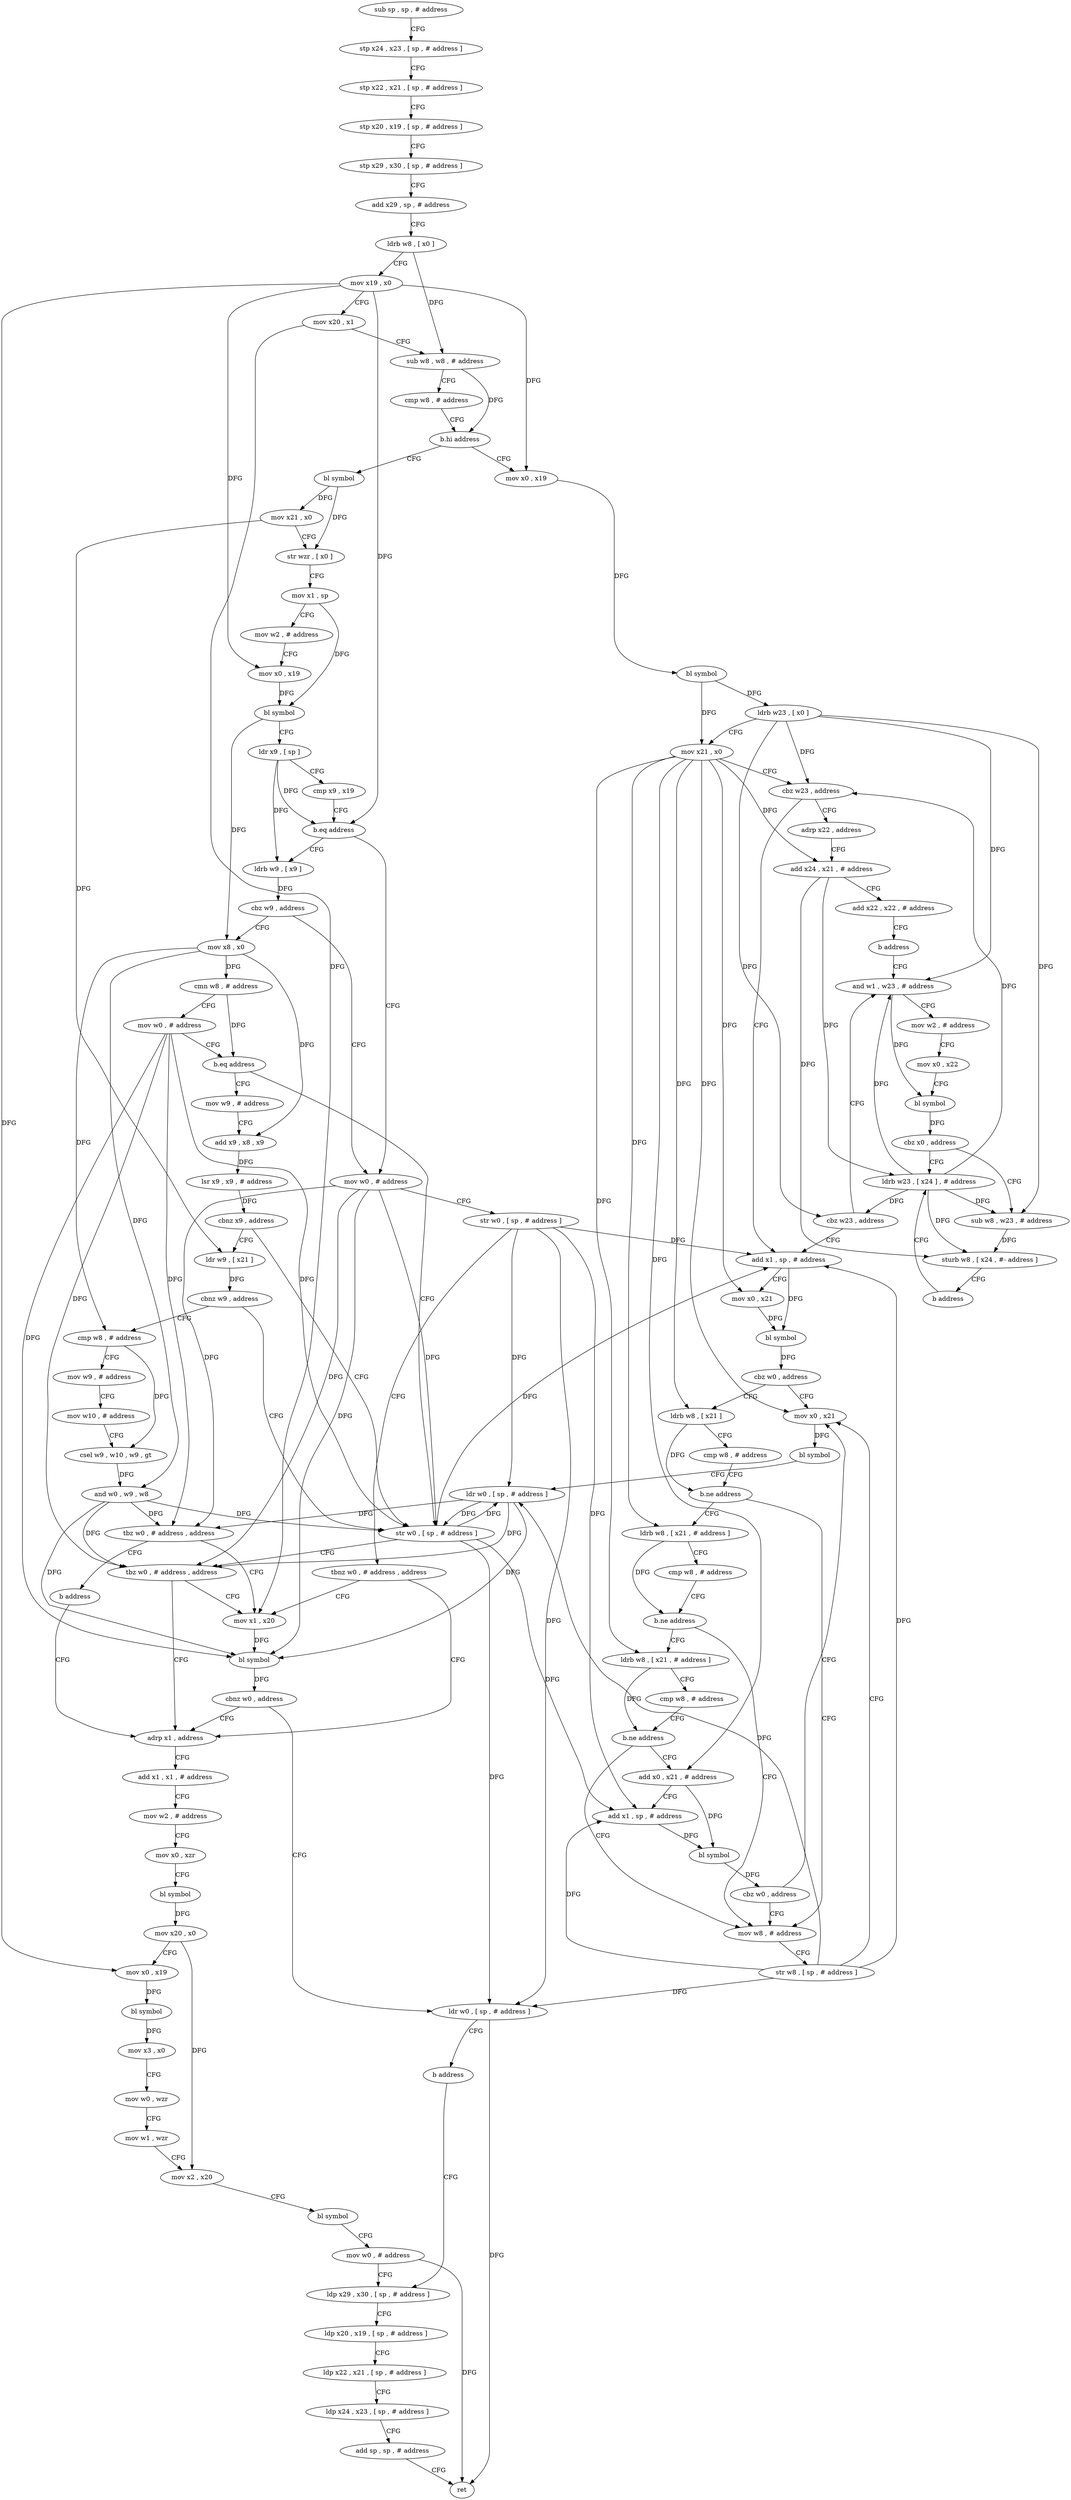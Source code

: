 digraph "func" {
"4202360" [label = "sub sp , sp , # address" ]
"4202364" [label = "stp x24 , x23 , [ sp , # address ]" ]
"4202368" [label = "stp x22 , x21 , [ sp , # address ]" ]
"4202372" [label = "stp x20 , x19 , [ sp , # address ]" ]
"4202376" [label = "stp x29 , x30 , [ sp , # address ]" ]
"4202380" [label = "add x29 , sp , # address" ]
"4202384" [label = "ldrb w8 , [ x0 ]" ]
"4202388" [label = "mov x19 , x0" ]
"4202392" [label = "mov x20 , x1" ]
"4202396" [label = "sub w8 , w8 , # address" ]
"4202400" [label = "cmp w8 , # address" ]
"4202404" [label = "b.hi address" ]
"4202488" [label = "mov x0 , x19" ]
"4202408" [label = "bl symbol" ]
"4202492" [label = "bl symbol" ]
"4202496" [label = "ldrb w23 , [ x0 ]" ]
"4202500" [label = "mov x21 , x0" ]
"4202504" [label = "cbz w23 , address" ]
"4202564" [label = "add x1 , sp , # address" ]
"4202508" [label = "adrp x22 , address" ]
"4202412" [label = "mov x21 , x0" ]
"4202416" [label = "str wzr , [ x0 ]" ]
"4202420" [label = "mov x1 , sp" ]
"4202424" [label = "mov w2 , # address" ]
"4202428" [label = "mov x0 , x19" ]
"4202432" [label = "bl symbol" ]
"4202436" [label = "ldr x9 , [ sp ]" ]
"4202440" [label = "cmp x9 , x19" ]
"4202444" [label = "b.eq address" ]
"4202456" [label = "mov w0 , # address" ]
"4202448" [label = "ldrb w9 , [ x9 ]" ]
"4202568" [label = "mov x0 , x21" ]
"4202572" [label = "bl symbol" ]
"4202576" [label = "cbz w0 , address" ]
"4202640" [label = "mov x0 , x21" ]
"4202580" [label = "ldrb w8 , [ x21 ]" ]
"4202512" [label = "add x24 , x21 , # address" ]
"4202516" [label = "add x22 , x22 , # address" ]
"4202520" [label = "b address" ]
"4202532" [label = "and w1 , w23 , # address" ]
"4202460" [label = "str w0 , [ sp , # address ]" ]
"4202464" [label = "tbnz w0 , # address , address" ]
"4202728" [label = "adrp x1 , address" ]
"4202468" [label = "mov x1 , x20" ]
"4202452" [label = "cbz w9 , address" ]
"4202660" [label = "mov x8 , x0" ]
"4202644" [label = "bl symbol" ]
"4202648" [label = "ldr w0 , [ sp , # address ]" ]
"4202652" [label = "tbz w0 , # address , address" ]
"4202656" [label = "b address" ]
"4202584" [label = "cmp w8 , # address" ]
"4202588" [label = "b.ne address" ]
"4202632" [label = "mov w8 , # address" ]
"4202592" [label = "ldrb w8 , [ x21 , # address ]" ]
"4202536" [label = "mov w2 , # address" ]
"4202540" [label = "mov x0 , x22" ]
"4202544" [label = "bl symbol" ]
"4202548" [label = "cbz x0 , address" ]
"4202524" [label = "ldrb w23 , [ x24 ] , # address" ]
"4202552" [label = "sub w8 , w23 , # address" ]
"4202732" [label = "add x1 , x1 , # address" ]
"4202736" [label = "mov w2 , # address" ]
"4202740" [label = "mov x0 , xzr" ]
"4202744" [label = "bl symbol" ]
"4202748" [label = "mov x20 , x0" ]
"4202752" [label = "mov x0 , x19" ]
"4202756" [label = "bl symbol" ]
"4202760" [label = "mov x3 , x0" ]
"4202764" [label = "mov w0 , wzr" ]
"4202768" [label = "mov w1 , wzr" ]
"4202772" [label = "mov x2 , x20" ]
"4202776" [label = "bl symbol" ]
"4202780" [label = "mov w0 , # address" ]
"4202784" [label = "ldp x29 , x30 , [ sp , # address ]" ]
"4202472" [label = "bl symbol" ]
"4202476" [label = "cbnz w0 , address" ]
"4202480" [label = "ldr w0 , [ sp , # address ]" ]
"4202664" [label = "cmn w8 , # address" ]
"4202668" [label = "mov w0 , # address" ]
"4202672" [label = "b.eq address" ]
"4202720" [label = "str w0 , [ sp , # address ]" ]
"4202676" [label = "mov w9 , # address" ]
"4202636" [label = "str w8 , [ sp , # address ]" ]
"4202596" [label = "cmp w8 , # address" ]
"4202600" [label = "b.ne address" ]
"4202604" [label = "ldrb w8 , [ x21 , # address ]" ]
"4202528" [label = "cbz w23 , address" ]
"4202556" [label = "sturb w8 , [ x24 , #- address ]" ]
"4202560" [label = "b address" ]
"4202484" [label = "b address" ]
"4202724" [label = "tbz w0 , # address , address" ]
"4202680" [label = "add x9 , x8 , x9" ]
"4202684" [label = "lsr x9 , x9 , # address" ]
"4202688" [label = "cbnz x9 , address" ]
"4202692" [label = "ldr w9 , [ x21 ]" ]
"4202608" [label = "cmp w8 , # address" ]
"4202612" [label = "b.ne address" ]
"4202616" [label = "add x0 , x21 , # address" ]
"4202788" [label = "ldp x20 , x19 , [ sp , # address ]" ]
"4202792" [label = "ldp x22 , x21 , [ sp , # address ]" ]
"4202796" [label = "ldp x24 , x23 , [ sp , # address ]" ]
"4202800" [label = "add sp , sp , # address" ]
"4202804" [label = "ret" ]
"4202696" [label = "cbnz w9 , address" ]
"4202700" [label = "cmp w8 , # address" ]
"4202620" [label = "add x1 , sp , # address" ]
"4202624" [label = "bl symbol" ]
"4202628" [label = "cbz w0 , address" ]
"4202704" [label = "mov w9 , # address" ]
"4202708" [label = "mov w10 , # address" ]
"4202712" [label = "csel w9 , w10 , w9 , gt" ]
"4202716" [label = "and w0 , w9 , w8" ]
"4202360" -> "4202364" [ label = "CFG" ]
"4202364" -> "4202368" [ label = "CFG" ]
"4202368" -> "4202372" [ label = "CFG" ]
"4202372" -> "4202376" [ label = "CFG" ]
"4202376" -> "4202380" [ label = "CFG" ]
"4202380" -> "4202384" [ label = "CFG" ]
"4202384" -> "4202388" [ label = "CFG" ]
"4202384" -> "4202396" [ label = "DFG" ]
"4202388" -> "4202392" [ label = "CFG" ]
"4202388" -> "4202488" [ label = "DFG" ]
"4202388" -> "4202428" [ label = "DFG" ]
"4202388" -> "4202444" [ label = "DFG" ]
"4202388" -> "4202752" [ label = "DFG" ]
"4202392" -> "4202396" [ label = "CFG" ]
"4202392" -> "4202468" [ label = "DFG" ]
"4202396" -> "4202400" [ label = "CFG" ]
"4202396" -> "4202404" [ label = "DFG" ]
"4202400" -> "4202404" [ label = "CFG" ]
"4202404" -> "4202488" [ label = "CFG" ]
"4202404" -> "4202408" [ label = "CFG" ]
"4202488" -> "4202492" [ label = "DFG" ]
"4202408" -> "4202412" [ label = "DFG" ]
"4202408" -> "4202416" [ label = "DFG" ]
"4202492" -> "4202496" [ label = "DFG" ]
"4202492" -> "4202500" [ label = "DFG" ]
"4202496" -> "4202500" [ label = "CFG" ]
"4202496" -> "4202504" [ label = "DFG" ]
"4202496" -> "4202532" [ label = "DFG" ]
"4202496" -> "4202528" [ label = "DFG" ]
"4202496" -> "4202552" [ label = "DFG" ]
"4202500" -> "4202504" [ label = "CFG" ]
"4202500" -> "4202568" [ label = "DFG" ]
"4202500" -> "4202512" [ label = "DFG" ]
"4202500" -> "4202640" [ label = "DFG" ]
"4202500" -> "4202580" [ label = "DFG" ]
"4202500" -> "4202592" [ label = "DFG" ]
"4202500" -> "4202604" [ label = "DFG" ]
"4202500" -> "4202616" [ label = "DFG" ]
"4202504" -> "4202564" [ label = "CFG" ]
"4202504" -> "4202508" [ label = "CFG" ]
"4202564" -> "4202568" [ label = "CFG" ]
"4202564" -> "4202572" [ label = "DFG" ]
"4202508" -> "4202512" [ label = "CFG" ]
"4202412" -> "4202416" [ label = "CFG" ]
"4202412" -> "4202692" [ label = "DFG" ]
"4202416" -> "4202420" [ label = "CFG" ]
"4202420" -> "4202424" [ label = "CFG" ]
"4202420" -> "4202432" [ label = "DFG" ]
"4202424" -> "4202428" [ label = "CFG" ]
"4202428" -> "4202432" [ label = "DFG" ]
"4202432" -> "4202436" [ label = "CFG" ]
"4202432" -> "4202660" [ label = "DFG" ]
"4202436" -> "4202440" [ label = "CFG" ]
"4202436" -> "4202444" [ label = "DFG" ]
"4202436" -> "4202448" [ label = "DFG" ]
"4202440" -> "4202444" [ label = "CFG" ]
"4202444" -> "4202456" [ label = "CFG" ]
"4202444" -> "4202448" [ label = "CFG" ]
"4202456" -> "4202460" [ label = "CFG" ]
"4202456" -> "4202652" [ label = "DFG" ]
"4202456" -> "4202472" [ label = "DFG" ]
"4202456" -> "4202720" [ label = "DFG" ]
"4202456" -> "4202724" [ label = "DFG" ]
"4202448" -> "4202452" [ label = "DFG" ]
"4202568" -> "4202572" [ label = "DFG" ]
"4202572" -> "4202576" [ label = "DFG" ]
"4202576" -> "4202640" [ label = "CFG" ]
"4202576" -> "4202580" [ label = "CFG" ]
"4202640" -> "4202644" [ label = "DFG" ]
"4202580" -> "4202584" [ label = "CFG" ]
"4202580" -> "4202588" [ label = "DFG" ]
"4202512" -> "4202516" [ label = "CFG" ]
"4202512" -> "4202524" [ label = "DFG" ]
"4202512" -> "4202556" [ label = "DFG" ]
"4202516" -> "4202520" [ label = "CFG" ]
"4202520" -> "4202532" [ label = "CFG" ]
"4202532" -> "4202536" [ label = "CFG" ]
"4202532" -> "4202544" [ label = "DFG" ]
"4202460" -> "4202464" [ label = "CFG" ]
"4202460" -> "4202564" [ label = "DFG" ]
"4202460" -> "4202648" [ label = "DFG" ]
"4202460" -> "4202480" [ label = "DFG" ]
"4202460" -> "4202620" [ label = "DFG" ]
"4202464" -> "4202728" [ label = "CFG" ]
"4202464" -> "4202468" [ label = "CFG" ]
"4202728" -> "4202732" [ label = "CFG" ]
"4202468" -> "4202472" [ label = "DFG" ]
"4202452" -> "4202660" [ label = "CFG" ]
"4202452" -> "4202456" [ label = "CFG" ]
"4202660" -> "4202664" [ label = "DFG" ]
"4202660" -> "4202680" [ label = "DFG" ]
"4202660" -> "4202700" [ label = "DFG" ]
"4202660" -> "4202716" [ label = "DFG" ]
"4202644" -> "4202648" [ label = "CFG" ]
"4202648" -> "4202652" [ label = "DFG" ]
"4202648" -> "4202472" [ label = "DFG" ]
"4202648" -> "4202720" [ label = "DFG" ]
"4202648" -> "4202724" [ label = "DFG" ]
"4202652" -> "4202468" [ label = "CFG" ]
"4202652" -> "4202656" [ label = "CFG" ]
"4202656" -> "4202728" [ label = "CFG" ]
"4202584" -> "4202588" [ label = "CFG" ]
"4202588" -> "4202632" [ label = "CFG" ]
"4202588" -> "4202592" [ label = "CFG" ]
"4202632" -> "4202636" [ label = "CFG" ]
"4202592" -> "4202596" [ label = "CFG" ]
"4202592" -> "4202600" [ label = "DFG" ]
"4202536" -> "4202540" [ label = "CFG" ]
"4202540" -> "4202544" [ label = "CFG" ]
"4202544" -> "4202548" [ label = "DFG" ]
"4202548" -> "4202524" [ label = "CFG" ]
"4202548" -> "4202552" [ label = "CFG" ]
"4202524" -> "4202528" [ label = "DFG" ]
"4202524" -> "4202504" [ label = "DFG" ]
"4202524" -> "4202532" [ label = "DFG" ]
"4202524" -> "4202552" [ label = "DFG" ]
"4202524" -> "4202556" [ label = "DFG" ]
"4202552" -> "4202556" [ label = "DFG" ]
"4202732" -> "4202736" [ label = "CFG" ]
"4202736" -> "4202740" [ label = "CFG" ]
"4202740" -> "4202744" [ label = "CFG" ]
"4202744" -> "4202748" [ label = "DFG" ]
"4202748" -> "4202752" [ label = "CFG" ]
"4202748" -> "4202772" [ label = "DFG" ]
"4202752" -> "4202756" [ label = "DFG" ]
"4202756" -> "4202760" [ label = "DFG" ]
"4202760" -> "4202764" [ label = "CFG" ]
"4202764" -> "4202768" [ label = "CFG" ]
"4202768" -> "4202772" [ label = "CFG" ]
"4202772" -> "4202776" [ label = "CFG" ]
"4202776" -> "4202780" [ label = "CFG" ]
"4202780" -> "4202784" [ label = "CFG" ]
"4202780" -> "4202804" [ label = "DFG" ]
"4202784" -> "4202788" [ label = "CFG" ]
"4202472" -> "4202476" [ label = "DFG" ]
"4202476" -> "4202728" [ label = "CFG" ]
"4202476" -> "4202480" [ label = "CFG" ]
"4202480" -> "4202484" [ label = "CFG" ]
"4202480" -> "4202804" [ label = "DFG" ]
"4202664" -> "4202668" [ label = "CFG" ]
"4202664" -> "4202672" [ label = "DFG" ]
"4202668" -> "4202672" [ label = "CFG" ]
"4202668" -> "4202652" [ label = "DFG" ]
"4202668" -> "4202472" [ label = "DFG" ]
"4202668" -> "4202720" [ label = "DFG" ]
"4202668" -> "4202724" [ label = "DFG" ]
"4202672" -> "4202720" [ label = "CFG" ]
"4202672" -> "4202676" [ label = "CFG" ]
"4202720" -> "4202724" [ label = "CFG" ]
"4202720" -> "4202564" [ label = "DFG" ]
"4202720" -> "4202648" [ label = "DFG" ]
"4202720" -> "4202480" [ label = "DFG" ]
"4202720" -> "4202620" [ label = "DFG" ]
"4202676" -> "4202680" [ label = "CFG" ]
"4202636" -> "4202640" [ label = "CFG" ]
"4202636" -> "4202564" [ label = "DFG" ]
"4202636" -> "4202648" [ label = "DFG" ]
"4202636" -> "4202480" [ label = "DFG" ]
"4202636" -> "4202620" [ label = "DFG" ]
"4202596" -> "4202600" [ label = "CFG" ]
"4202600" -> "4202632" [ label = "CFG" ]
"4202600" -> "4202604" [ label = "CFG" ]
"4202604" -> "4202608" [ label = "CFG" ]
"4202604" -> "4202612" [ label = "DFG" ]
"4202528" -> "4202564" [ label = "CFG" ]
"4202528" -> "4202532" [ label = "CFG" ]
"4202556" -> "4202560" [ label = "CFG" ]
"4202560" -> "4202524" [ label = "CFG" ]
"4202484" -> "4202784" [ label = "CFG" ]
"4202724" -> "4202468" [ label = "CFG" ]
"4202724" -> "4202728" [ label = "CFG" ]
"4202680" -> "4202684" [ label = "DFG" ]
"4202684" -> "4202688" [ label = "DFG" ]
"4202688" -> "4202720" [ label = "CFG" ]
"4202688" -> "4202692" [ label = "CFG" ]
"4202692" -> "4202696" [ label = "DFG" ]
"4202608" -> "4202612" [ label = "CFG" ]
"4202612" -> "4202632" [ label = "CFG" ]
"4202612" -> "4202616" [ label = "CFG" ]
"4202616" -> "4202620" [ label = "CFG" ]
"4202616" -> "4202624" [ label = "DFG" ]
"4202788" -> "4202792" [ label = "CFG" ]
"4202792" -> "4202796" [ label = "CFG" ]
"4202796" -> "4202800" [ label = "CFG" ]
"4202800" -> "4202804" [ label = "CFG" ]
"4202696" -> "4202720" [ label = "CFG" ]
"4202696" -> "4202700" [ label = "CFG" ]
"4202700" -> "4202704" [ label = "CFG" ]
"4202700" -> "4202712" [ label = "DFG" ]
"4202620" -> "4202624" [ label = "DFG" ]
"4202624" -> "4202628" [ label = "DFG" ]
"4202628" -> "4202640" [ label = "CFG" ]
"4202628" -> "4202632" [ label = "CFG" ]
"4202704" -> "4202708" [ label = "CFG" ]
"4202708" -> "4202712" [ label = "CFG" ]
"4202712" -> "4202716" [ label = "DFG" ]
"4202716" -> "4202720" [ label = "DFG" ]
"4202716" -> "4202652" [ label = "DFG" ]
"4202716" -> "4202724" [ label = "DFG" ]
"4202716" -> "4202472" [ label = "DFG" ]
}
